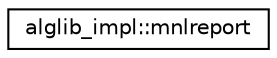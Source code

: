 digraph "Graphical Class Hierarchy"
{
  edge [fontname="Helvetica",fontsize="10",labelfontname="Helvetica",labelfontsize="10"];
  node [fontname="Helvetica",fontsize="10",shape=record];
  rankdir="LR";
  Node0 [label="alglib_impl::mnlreport",height=0.2,width=0.4,color="black", fillcolor="white", style="filled",URL="$structalglib__impl_1_1mnlreport.html"];
}
